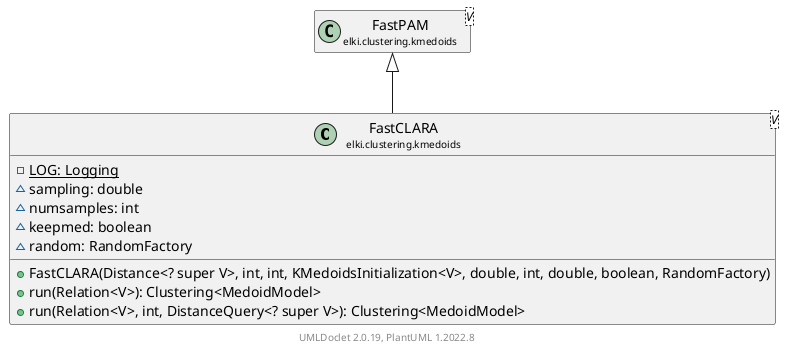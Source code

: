 @startuml
    remove .*\.(Instance|Par|Parameterizer|Factory)$
    set namespaceSeparator none
    hide empty fields
    hide empty methods

    class "<size:14>FastCLARA\n<size:10>elki.clustering.kmedoids" as elki.clustering.kmedoids.FastCLARA<V> [[FastCLARA.html]] {
        {static} -LOG: Logging
        ~sampling: double
        ~numsamples: int
        ~keepmed: boolean
        ~random: RandomFactory
        +FastCLARA(Distance<? super V>, int, int, KMedoidsInitialization<V>, double, int, double, boolean, RandomFactory)
        +run(Relation<V>): Clustering<MedoidModel>
        +run(Relation<V>, int, DistanceQuery<? super V>): Clustering<MedoidModel>
    }

    class "<size:14>FastPAM\n<size:10>elki.clustering.kmedoids" as elki.clustering.kmedoids.FastPAM<V> [[FastPAM.html]]
    class "<size:14>FastCLARA.Par\n<size:10>elki.clustering.kmedoids" as elki.clustering.kmedoids.FastCLARA.Par<V> [[FastCLARA.Par.html]]

    elki.clustering.kmedoids.FastPAM <|-- elki.clustering.kmedoids.FastCLARA
    elki.clustering.kmedoids.FastCLARA +-- elki.clustering.kmedoids.FastCLARA.Par

    center footer UMLDoclet 2.0.19, PlantUML 1.2022.8
@enduml
